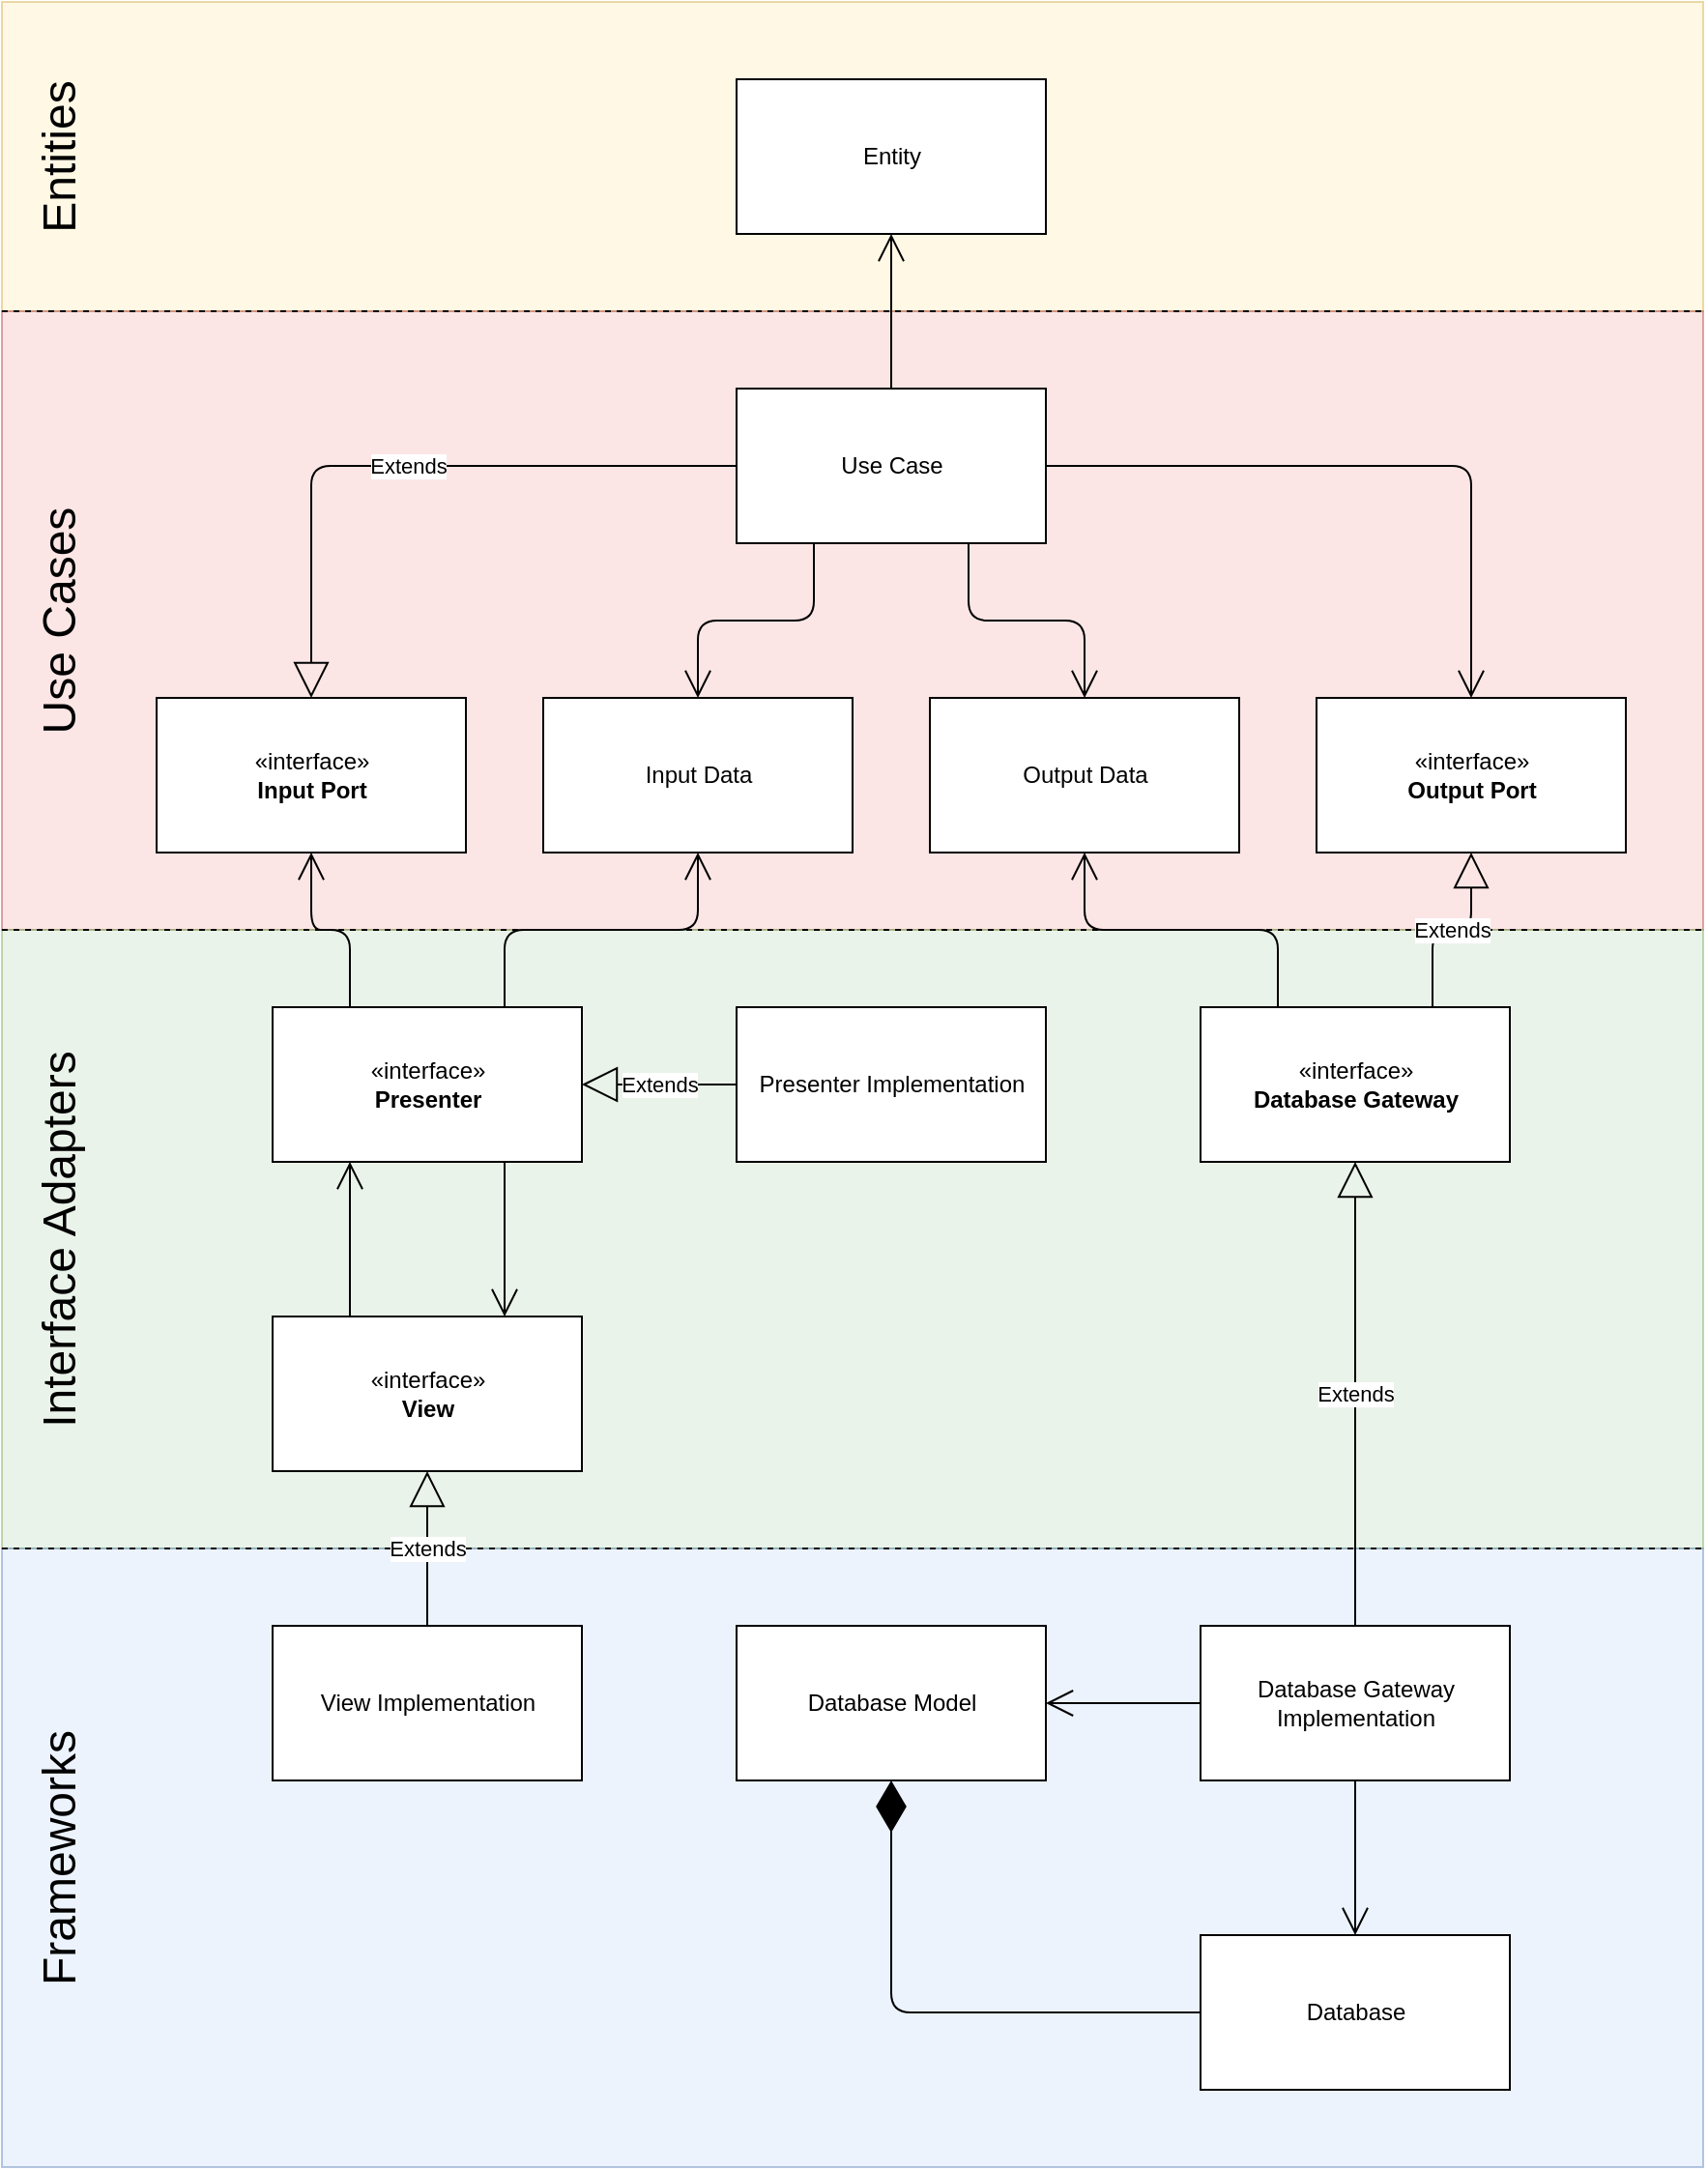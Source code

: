 <mxfile version="14.2.2" type="device"><diagram id="C5RBs43oDa-KdzZeNtuy" name="Page-1"><mxGraphModel dx="946" dy="589" grid="1" gridSize="10" guides="1" tooltips="1" connect="1" arrows="1" fold="1" page="1" pageScale="1" pageWidth="1920" pageHeight="1200" math="0" shadow="0"><root><mxCell id="WIyWlLk6GJQsqaUBKTNV-0"/><mxCell id="WIyWlLk6GJQsqaUBKTNV-1" parent="WIyWlLk6GJQsqaUBKTNV-0"/><mxCell id="hOKWeOEXySf7CtkUzTOm-50" value="" style="rounded=0;whiteSpace=wrap;html=1;strokeColor=#d6b656;opacity=50;fillColor=#fff2cc;" vertex="1" parent="WIyWlLk6GJQsqaUBKTNV-1"><mxGeometry width="880" height="160" as="geometry"/></mxCell><mxCell id="hOKWeOEXySf7CtkUzTOm-51" value="" style="rounded=0;whiteSpace=wrap;html=1;opacity=50;strokeColor=#b85450;fillColor=#f8cecc;" vertex="1" parent="WIyWlLk6GJQsqaUBKTNV-1"><mxGeometry y="160" width="880" height="320" as="geometry"/></mxCell><mxCell id="hOKWeOEXySf7CtkUzTOm-52" value="" style="rounded=0;whiteSpace=wrap;html=1;opacity=50;fillColor=#d5e8d4;strokeColor=#82b366;" vertex="1" parent="WIyWlLk6GJQsqaUBKTNV-1"><mxGeometry y="480" width="880" height="320" as="geometry"/></mxCell><mxCell id="hOKWeOEXySf7CtkUzTOm-53" value="" style="rounded=0;whiteSpace=wrap;html=1;opacity=50;fillColor=#dae8fc;strokeColor=#6c8ebf;" vertex="1" parent="WIyWlLk6GJQsqaUBKTNV-1"><mxGeometry y="800" width="880" height="320" as="geometry"/></mxCell><mxCell id="hOKWeOEXySf7CtkUzTOm-22" value="" style="endArrow=none;dashed=1;html=1;" edge="1" parent="WIyWlLk6GJQsqaUBKTNV-1"><mxGeometry width="50" height="50" relative="1" as="geometry"><mxPoint y="800" as="sourcePoint"/><mxPoint x="880" y="800" as="targetPoint"/></mxGeometry></mxCell><mxCell id="hOKWeOEXySf7CtkUzTOm-16" value="" style="endArrow=none;dashed=1;html=1;" edge="1" parent="WIyWlLk6GJQsqaUBKTNV-1"><mxGeometry width="50" height="50" relative="1" as="geometry"><mxPoint y="480" as="sourcePoint"/><mxPoint x="880" y="480" as="targetPoint"/></mxGeometry></mxCell><mxCell id="hOKWeOEXySf7CtkUzTOm-1" value="" style="endArrow=none;dashed=1;html=1;" edge="1" parent="WIyWlLk6GJQsqaUBKTNV-1"><mxGeometry width="50" height="50" relative="1" as="geometry"><mxPoint y="160" as="sourcePoint"/><mxPoint x="880" y="160" as="targetPoint"/></mxGeometry></mxCell><mxCell id="hOKWeOEXySf7CtkUzTOm-0" value="Entity" style="html=1;" vertex="1" parent="WIyWlLk6GJQsqaUBKTNV-1"><mxGeometry x="380" y="40" width="160" height="80" as="geometry"/></mxCell><mxCell id="hOKWeOEXySf7CtkUzTOm-2" value="«interface»&lt;br&gt;&lt;b&gt;Input Port&lt;/b&gt;" style="html=1;" vertex="1" parent="WIyWlLk6GJQsqaUBKTNV-1"><mxGeometry x="80" y="360" width="160" height="80" as="geometry"/></mxCell><mxCell id="hOKWeOEXySf7CtkUzTOm-3" value="Input Data" style="html=1;" vertex="1" parent="WIyWlLk6GJQsqaUBKTNV-1"><mxGeometry x="280" y="360" width="160" height="80" as="geometry"/></mxCell><mxCell id="hOKWeOEXySf7CtkUzTOm-4" value="Output Data" style="html=1;" vertex="1" parent="WIyWlLk6GJQsqaUBKTNV-1"><mxGeometry x="480" y="360" width="160" height="80" as="geometry"/></mxCell><mxCell id="hOKWeOEXySf7CtkUzTOm-5" value="«interface»&lt;br&gt;&lt;b&gt;Output Port&lt;/b&gt;" style="html=1;" vertex="1" parent="WIyWlLk6GJQsqaUBKTNV-1"><mxGeometry x="680" y="360" width="160" height="80" as="geometry"/></mxCell><mxCell id="hOKWeOEXySf7CtkUzTOm-6" value="Use Case" style="html=1;" vertex="1" parent="WIyWlLk6GJQsqaUBKTNV-1"><mxGeometry x="380" y="200" width="160" height="80" as="geometry"/></mxCell><mxCell id="hOKWeOEXySf7CtkUzTOm-7" value="" style="endArrow=open;endFill=1;endSize=12;html=1;entryX=0.5;entryY=1;entryDx=0;entryDy=0;exitX=0.5;exitY=0;exitDx=0;exitDy=0;" edge="1" parent="WIyWlLk6GJQsqaUBKTNV-1" source="hOKWeOEXySf7CtkUzTOm-6" target="hOKWeOEXySf7CtkUzTOm-0"><mxGeometry width="160" relative="1" as="geometry"><mxPoint x="190" y="260" as="sourcePoint"/><mxPoint x="350" y="260" as="targetPoint"/></mxGeometry></mxCell><mxCell id="hOKWeOEXySf7CtkUzTOm-9" value="Extends" style="endArrow=block;endSize=16;endFill=0;html=1;entryX=0.5;entryY=0;entryDx=0;entryDy=0;exitX=0;exitY=0.5;exitDx=0;exitDy=0;rounded=1;" edge="1" parent="WIyWlLk6GJQsqaUBKTNV-1" source="hOKWeOEXySf7CtkUzTOm-6" target="hOKWeOEXySf7CtkUzTOm-2"><mxGeometry width="160" relative="1" as="geometry"><mxPoint x="110" y="250" as="sourcePoint"/><mxPoint x="270" y="250" as="targetPoint"/><Array as="points"><mxPoint x="160" y="240"/></Array></mxGeometry></mxCell><mxCell id="hOKWeOEXySf7CtkUzTOm-10" value="" style="endArrow=open;endFill=1;endSize=12;html=1;exitX=1;exitY=0.5;exitDx=0;exitDy=0;entryX=0.5;entryY=0;entryDx=0;entryDy=0;rounded=1;" edge="1" parent="WIyWlLk6GJQsqaUBKTNV-1" source="hOKWeOEXySf7CtkUzTOm-6" target="hOKWeOEXySf7CtkUzTOm-5"><mxGeometry width="160" relative="1" as="geometry"><mxPoint x="650" y="240" as="sourcePoint"/><mxPoint x="810" y="240" as="targetPoint"/><Array as="points"><mxPoint x="760" y="240"/></Array></mxGeometry></mxCell><mxCell id="hOKWeOEXySf7CtkUzTOm-11" value="" style="endArrow=open;endFill=1;endSize=12;html=1;entryX=0.5;entryY=0;entryDx=0;entryDy=0;exitX=0.25;exitY=1;exitDx=0;exitDy=0;rounded=1;" edge="1" parent="WIyWlLk6GJQsqaUBKTNV-1" source="hOKWeOEXySf7CtkUzTOm-6" target="hOKWeOEXySf7CtkUzTOm-3"><mxGeometry width="160" relative="1" as="geometry"><mxPoint x="220" y="310" as="sourcePoint"/><mxPoint x="380" y="310" as="targetPoint"/><Array as="points"><mxPoint x="420" y="320"/><mxPoint x="360" y="320"/></Array></mxGeometry></mxCell><mxCell id="hOKWeOEXySf7CtkUzTOm-12" value="" style="endArrow=open;endFill=1;endSize=12;html=1;exitX=0.75;exitY=1;exitDx=0;exitDy=0;entryX=0.5;entryY=0;entryDx=0;entryDy=0;" edge="1" parent="WIyWlLk6GJQsqaUBKTNV-1" source="hOKWeOEXySf7CtkUzTOm-6" target="hOKWeOEXySf7CtkUzTOm-4"><mxGeometry width="160" relative="1" as="geometry"><mxPoint x="540" y="320" as="sourcePoint"/><mxPoint x="700" y="320" as="targetPoint"/><Array as="points"><mxPoint x="500" y="320"/><mxPoint x="560" y="320"/></Array></mxGeometry></mxCell><mxCell id="hOKWeOEXySf7CtkUzTOm-17" value="«interface»&lt;br&gt;&lt;b&gt;Presenter&lt;/b&gt;" style="html=1;" vertex="1" parent="WIyWlLk6GJQsqaUBKTNV-1"><mxGeometry x="140" y="520" width="160" height="80" as="geometry"/></mxCell><mxCell id="hOKWeOEXySf7CtkUzTOm-18" value="Presenter Implementation" style="html=1;" vertex="1" parent="WIyWlLk6GJQsqaUBKTNV-1"><mxGeometry x="380" y="520" width="160" height="80" as="geometry"/></mxCell><mxCell id="hOKWeOEXySf7CtkUzTOm-20" value="Extends" style="endArrow=block;endSize=16;endFill=0;html=1;exitX=0;exitY=0.5;exitDx=0;exitDy=0;entryX=1;entryY=0.5;entryDx=0;entryDy=0;" edge="1" parent="WIyWlLk6GJQsqaUBKTNV-1" source="hOKWeOEXySf7CtkUzTOm-18" target="hOKWeOEXySf7CtkUzTOm-17"><mxGeometry width="160" relative="1" as="geometry"><mxPoint x="410" y="680" as="sourcePoint"/><mxPoint x="570" y="680" as="targetPoint"/></mxGeometry></mxCell><mxCell id="hOKWeOEXySf7CtkUzTOm-21" value="«interface»&lt;br&gt;&lt;b&gt;View&lt;/b&gt;" style="html=1;" vertex="1" parent="WIyWlLk6GJQsqaUBKTNV-1"><mxGeometry x="140" y="680" width="160" height="80" as="geometry"/></mxCell><mxCell id="hOKWeOEXySf7CtkUzTOm-24" value="View Implementation" style="html=1;" vertex="1" parent="WIyWlLk6GJQsqaUBKTNV-1"><mxGeometry x="140" y="840" width="160" height="80" as="geometry"/></mxCell><mxCell id="hOKWeOEXySf7CtkUzTOm-25" value="Extends" style="endArrow=block;endSize=16;endFill=0;html=1;exitX=0.5;exitY=0;exitDx=0;exitDy=0;entryX=0.5;entryY=1;entryDx=0;entryDy=0;" edge="1" parent="WIyWlLk6GJQsqaUBKTNV-1" source="hOKWeOEXySf7CtkUzTOm-24" target="hOKWeOEXySf7CtkUzTOm-21"><mxGeometry width="160" relative="1" as="geometry"><mxPoint x="240" y="1040" as="sourcePoint"/><mxPoint x="400" y="1040" as="targetPoint"/></mxGeometry></mxCell><mxCell id="hOKWeOEXySf7CtkUzTOm-32" value="Database" style="html=1;" vertex="1" parent="WIyWlLk6GJQsqaUBKTNV-1"><mxGeometry x="620" y="1000" width="160" height="80" as="geometry"/></mxCell><mxCell id="hOKWeOEXySf7CtkUzTOm-34" value="«interface»&lt;br&gt;&lt;b&gt;Database Gateway&lt;/b&gt;" style="html=1;" vertex="1" parent="WIyWlLk6GJQsqaUBKTNV-1"><mxGeometry x="620" y="520" width="160" height="80" as="geometry"/></mxCell><mxCell id="hOKWeOEXySf7CtkUzTOm-40" value="Database Gateway&lt;br&gt;Implementation" style="html=1;" vertex="1" parent="WIyWlLk6GJQsqaUBKTNV-1"><mxGeometry x="620" y="840" width="160" height="80" as="geometry"/></mxCell><mxCell id="hOKWeOEXySf7CtkUzTOm-42" value="Extends" style="endArrow=block;endSize=16;endFill=0;html=1;exitX=0.5;exitY=0;exitDx=0;exitDy=0;entryX=0.5;entryY=1;entryDx=0;entryDy=0;" edge="1" parent="WIyWlLk6GJQsqaUBKTNV-1" source="hOKWeOEXySf7CtkUzTOm-40" target="hOKWeOEXySf7CtkUzTOm-34"><mxGeometry width="160" relative="1" as="geometry"><mxPoint x="670" y="700" as="sourcePoint"/><mxPoint x="830" y="700" as="targetPoint"/></mxGeometry></mxCell><mxCell id="hOKWeOEXySf7CtkUzTOm-43" value="" style="endArrow=open;endFill=1;endSize=12;html=1;exitX=0.5;exitY=1;exitDx=0;exitDy=0;entryX=0.5;entryY=0;entryDx=0;entryDy=0;" edge="1" parent="WIyWlLk6GJQsqaUBKTNV-1" source="hOKWeOEXySf7CtkUzTOm-40" target="hOKWeOEXySf7CtkUzTOm-32"><mxGeometry width="160" relative="1" as="geometry"><mxPoint x="380" y="1070" as="sourcePoint"/><mxPoint x="540" y="1070" as="targetPoint"/></mxGeometry></mxCell><mxCell id="hOKWeOEXySf7CtkUzTOm-44" value="" style="endArrow=open;endFill=1;endSize=12;html=1;exitX=0.25;exitY=0;exitDx=0;exitDy=0;entryX=0.5;entryY=1;entryDx=0;entryDy=0;" edge="1" parent="WIyWlLk6GJQsqaUBKTNV-1" source="hOKWeOEXySf7CtkUzTOm-17" target="hOKWeOEXySf7CtkUzTOm-2"><mxGeometry width="160" relative="1" as="geometry"><mxPoint x="170" y="500" as="sourcePoint"/><mxPoint x="330" y="500" as="targetPoint"/><Array as="points"><mxPoint x="180" y="480"/><mxPoint x="160" y="480"/></Array></mxGeometry></mxCell><mxCell id="hOKWeOEXySf7CtkUzTOm-45" value="" style="endArrow=open;endFill=1;endSize=12;html=1;exitX=0.75;exitY=0;exitDx=0;exitDy=0;entryX=0.5;entryY=1;entryDx=0;entryDy=0;" edge="1" parent="WIyWlLk6GJQsqaUBKTNV-1" source="hOKWeOEXySf7CtkUzTOm-17" target="hOKWeOEXySf7CtkUzTOm-3"><mxGeometry width="160" relative="1" as="geometry"><mxPoint x="330" y="500" as="sourcePoint"/><mxPoint x="490" y="500" as="targetPoint"/><Array as="points"><mxPoint x="260" y="480"/><mxPoint x="360" y="480"/></Array></mxGeometry></mxCell><mxCell id="hOKWeOEXySf7CtkUzTOm-46" value="" style="endArrow=open;endFill=1;endSize=12;html=1;exitX=0.25;exitY=0;exitDx=0;exitDy=0;entryX=0.5;entryY=1;entryDx=0;entryDy=0;" edge="1" parent="WIyWlLk6GJQsqaUBKTNV-1" source="hOKWeOEXySf7CtkUzTOm-34" target="hOKWeOEXySf7CtkUzTOm-4"><mxGeometry width="160" relative="1" as="geometry"><mxPoint x="650" y="490" as="sourcePoint"/><mxPoint x="810" y="490" as="targetPoint"/><Array as="points"><mxPoint x="660" y="480"/><mxPoint x="560" y="480"/></Array></mxGeometry></mxCell><mxCell id="hOKWeOEXySf7CtkUzTOm-47" value="Extends" style="endArrow=block;endSize=16;endFill=0;html=1;exitX=0.75;exitY=0;exitDx=0;exitDy=0;entryX=0.5;entryY=1;entryDx=0;entryDy=0;" edge="1" parent="WIyWlLk6GJQsqaUBKTNV-1" source="hOKWeOEXySf7CtkUzTOm-34" target="hOKWeOEXySf7CtkUzTOm-5"><mxGeometry width="160" relative="1" as="geometry"><mxPoint x="790" y="640" as="sourcePoint"/><mxPoint x="950" y="640" as="targetPoint"/><Array as="points"><mxPoint x="740" y="480"/><mxPoint x="760" y="480"/></Array></mxGeometry></mxCell><mxCell id="hOKWeOEXySf7CtkUzTOm-54" value="&lt;font style=&quot;font-size: 24px&quot;&gt;Entities&lt;/font&gt;" style="text;html=1;strokeColor=none;fillColor=none;align=center;verticalAlign=middle;whiteSpace=wrap;rounded=0;rotation=-90;" vertex="1" parent="WIyWlLk6GJQsqaUBKTNV-1"><mxGeometry x="10" y="70" width="40" height="20" as="geometry"/></mxCell><mxCell id="hOKWeOEXySf7CtkUzTOm-55" value="&lt;font style=&quot;font-size: 24px&quot;&gt;Use Cases&lt;/font&gt;" style="text;html=1;strokeColor=none;fillColor=none;align=center;verticalAlign=middle;whiteSpace=wrap;rounded=0;autosize=1;rotation=-90;" vertex="1" parent="WIyWlLk6GJQsqaUBKTNV-1"><mxGeometry x="-35" y="310" width="130" height="20" as="geometry"/></mxCell><mxCell id="hOKWeOEXySf7CtkUzTOm-56" value="&lt;font style=&quot;font-size: 24px&quot;&gt;Interface Adapters&lt;/font&gt;" style="text;html=1;strokeColor=none;fillColor=none;align=center;verticalAlign=middle;whiteSpace=wrap;rounded=0;autosize=1;rotation=-90;" vertex="1" parent="WIyWlLk6GJQsqaUBKTNV-1"><mxGeometry x="-75" y="630" width="210" height="20" as="geometry"/></mxCell><mxCell id="hOKWeOEXySf7CtkUzTOm-57" value="&lt;font style=&quot;font-size: 24px&quot;&gt;Frameworks&lt;/font&gt;" style="text;html=1;strokeColor=none;fillColor=none;align=center;verticalAlign=middle;whiteSpace=wrap;rounded=0;autosize=1;rotation=-90;" vertex="1" parent="WIyWlLk6GJQsqaUBKTNV-1"><mxGeometry x="-45" y="950" width="150" height="20" as="geometry"/></mxCell><mxCell id="hOKWeOEXySf7CtkUzTOm-59" value="Database Model" style="html=1;" vertex="1" parent="WIyWlLk6GJQsqaUBKTNV-1"><mxGeometry x="380" y="840" width="160" height="80" as="geometry"/></mxCell><mxCell id="hOKWeOEXySf7CtkUzTOm-60" value="" style="endArrow=open;endFill=1;endSize=12;html=1;entryX=1;entryY=0.5;entryDx=0;entryDy=0;exitX=0;exitY=0.5;exitDx=0;exitDy=0;" edge="1" parent="WIyWlLk6GJQsqaUBKTNV-1" source="hOKWeOEXySf7CtkUzTOm-40" target="hOKWeOEXySf7CtkUzTOm-59"><mxGeometry width="160" relative="1" as="geometry"><mxPoint x="390" y="1030" as="sourcePoint"/><mxPoint x="550" y="1030" as="targetPoint"/></mxGeometry></mxCell><mxCell id="hOKWeOEXySf7CtkUzTOm-62" value="" style="endArrow=diamondThin;endFill=1;endSize=24;html=1;exitX=0;exitY=0.5;exitDx=0;exitDy=0;entryX=0.5;entryY=1;entryDx=0;entryDy=0;" edge="1" parent="WIyWlLk6GJQsqaUBKTNV-1" source="hOKWeOEXySf7CtkUzTOm-32" target="hOKWeOEXySf7CtkUzTOm-59"><mxGeometry width="160" relative="1" as="geometry"><mxPoint x="270" y="1030" as="sourcePoint"/><mxPoint x="430" y="1030" as="targetPoint"/><Array as="points"><mxPoint x="460" y="1040"/></Array></mxGeometry></mxCell><mxCell id="hOKWeOEXySf7CtkUzTOm-63" value="" style="endArrow=open;endFill=1;endSize=12;html=1;exitX=0.25;exitY=0;exitDx=0;exitDy=0;entryX=0.25;entryY=1;entryDx=0;entryDy=0;" edge="1" parent="WIyWlLk6GJQsqaUBKTNV-1" source="hOKWeOEXySf7CtkUzTOm-21" target="hOKWeOEXySf7CtkUzTOm-17"><mxGeometry width="160" relative="1" as="geometry"><mxPoint x="180" y="650" as="sourcePoint"/><mxPoint x="340" y="650" as="targetPoint"/></mxGeometry></mxCell><mxCell id="hOKWeOEXySf7CtkUzTOm-64" value="" style="endArrow=open;endFill=1;endSize=12;html=1;exitX=0.75;exitY=1;exitDx=0;exitDy=0;entryX=0.75;entryY=0;entryDx=0;entryDy=0;" edge="1" parent="WIyWlLk6GJQsqaUBKTNV-1" source="hOKWeOEXySf7CtkUzTOm-17" target="hOKWeOEXySf7CtkUzTOm-21"><mxGeometry width="160" relative="1" as="geometry"><mxPoint x="340" y="660" as="sourcePoint"/><mxPoint x="500" y="660" as="targetPoint"/></mxGeometry></mxCell></root></mxGraphModel></diagram></mxfile>